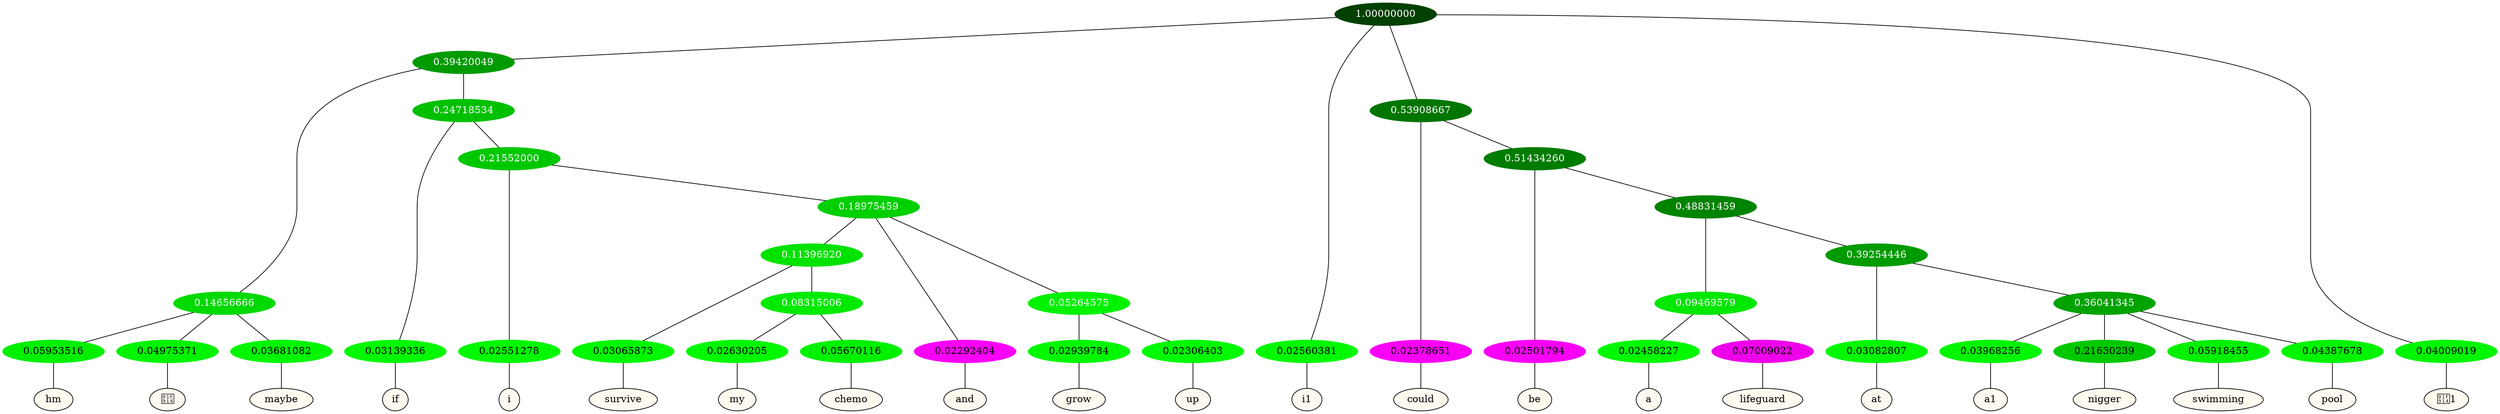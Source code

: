 graph {
	node [format=png height=0.15 nodesep=0.001 ordering=out overlap=prism overlap_scaling=0.01 ranksep=0.001 ratio=0.2 style=filled width=0.15]
	{
		rank=same
		a_w_9 [label=hm color=black fillcolor=floralwhite style="filled,solid"]
		a_w_10 [label="🤔" color=black fillcolor=floralwhite style="filled,solid"]
		a_w_11 [label=maybe color=black fillcolor=floralwhite style="filled,solid"]
		a_w_12 [label=if color=black fillcolor=floralwhite style="filled,solid"]
		a_w_16 [label=i color=black fillcolor=floralwhite style="filled,solid"]
		a_w_27 [label=survive color=black fillcolor=floralwhite style="filled,solid"]
		a_w_35 [label=my color=black fillcolor=floralwhite style="filled,solid"]
		a_w_36 [label=chemo color=black fillcolor=floralwhite style="filled,solid"]
		a_w_21 [label=and color=black fillcolor=floralwhite style="filled,solid"]
		a_w_29 [label=grow color=black fillcolor=floralwhite style="filled,solid"]
		a_w_30 [label=up color=black fillcolor=floralwhite style="filled,solid"]
		a_w_2 [label=i1 color=black fillcolor=floralwhite style="filled,solid"]
		a_w_7 [label=could color=black fillcolor=floralwhite style="filled,solid"]
		a_w_14 [label=be color=black fillcolor=floralwhite style="filled,solid"]
		a_w_23 [label=a color=black fillcolor=floralwhite style="filled,solid"]
		a_w_24 [label=lifeguard color=black fillcolor=floralwhite style="filled,solid"]
		a_w_25 [label=at color=black fillcolor=floralwhite style="filled,solid"]
		a_w_31 [label=a1 color=black fillcolor=floralwhite style="filled,solid"]
		a_w_32 [label=nigger color=black fillcolor=floralwhite style="filled,solid"]
		a_w_33 [label=swimming color=black fillcolor=floralwhite style="filled,solid"]
		a_w_34 [label=pool color=black fillcolor=floralwhite style="filled,solid"]
		a_w_4 [label="🤔1" color=black fillcolor=floralwhite style="filled,solid"]
	}
	a_n_9 -- a_w_9
	a_n_10 -- a_w_10
	a_n_11 -- a_w_11
	a_n_12 -- a_w_12
	a_n_16 -- a_w_16
	a_n_27 -- a_w_27
	a_n_35 -- a_w_35
	a_n_36 -- a_w_36
	a_n_21 -- a_w_21
	a_n_29 -- a_w_29
	a_n_30 -- a_w_30
	a_n_2 -- a_w_2
	a_n_7 -- a_w_7
	a_n_14 -- a_w_14
	a_n_23 -- a_w_23
	a_n_24 -- a_w_24
	a_n_25 -- a_w_25
	a_n_31 -- a_w_31
	a_n_32 -- a_w_32
	a_n_33 -- a_w_33
	a_n_34 -- a_w_34
	a_n_4 -- a_w_4
	{
		rank=same
		a_n_9 [label=0.05953516 color="0.334 1.000 0.940" fontcolor=black]
		a_n_10 [label=0.04975371 color="0.334 1.000 0.950" fontcolor=black]
		a_n_11 [label=0.03681082 color="0.334 1.000 0.963" fontcolor=black]
		a_n_12 [label=0.03139336 color="0.334 1.000 0.969" fontcolor=black]
		a_n_16 [label=0.02551278 color="0.334 1.000 0.974" fontcolor=black]
		a_n_27 [label=0.03065873 color="0.334 1.000 0.969" fontcolor=black]
		a_n_35 [label=0.02630205 color="0.334 1.000 0.974" fontcolor=black]
		a_n_36 [label=0.05670116 color="0.334 1.000 0.943" fontcolor=black]
		a_n_21 [label=0.02292404 color="0.835 1.000 0.977" fontcolor=black]
		a_n_29 [label=0.02939784 color="0.334 1.000 0.971" fontcolor=black]
		a_n_30 [label=0.02306403 color="0.334 1.000 0.977" fontcolor=black]
		a_n_2 [label=0.02560381 color="0.334 1.000 0.974" fontcolor=black]
		a_n_7 [label=0.02378651 color="0.835 1.000 0.976" fontcolor=black]
		a_n_14 [label=0.02501794 color="0.835 1.000 0.975" fontcolor=black]
		a_n_23 [label=0.02458227 color="0.334 1.000 0.975" fontcolor=black]
		a_n_24 [label=0.07009022 color="0.835 1.000 0.930" fontcolor=black]
		a_n_25 [label=0.03082807 color="0.334 1.000 0.969" fontcolor=black]
		a_n_31 [label=0.03968256 color="0.334 1.000 0.960" fontcolor=black]
		a_n_32 [label=0.21630239 color="0.334 1.000 0.784" fontcolor=black]
		a_n_33 [label=0.05918455 color="0.334 1.000 0.941" fontcolor=black]
		a_n_34 [label=0.04387678 color="0.334 1.000 0.956" fontcolor=black]
		a_n_4 [label=0.04009019 color="0.334 1.000 0.960" fontcolor=black]
	}
	a_n_0 [label=1.00000000 color="0.334 1.000 0.250" fontcolor=grey99]
	a_n_1 [label=0.39420049 color="0.334 1.000 0.606" fontcolor=grey99]
	a_n_0 -- a_n_1
	a_n_0 -- a_n_2
	a_n_3 [label=0.53908667 color="0.334 1.000 0.461" fontcolor=grey99]
	a_n_0 -- a_n_3
	a_n_0 -- a_n_4
	a_n_5 [label=0.14656666 color="0.334 1.000 0.853" fontcolor=grey99]
	a_n_1 -- a_n_5
	a_n_6 [label=0.24718534 color="0.334 1.000 0.753" fontcolor=grey99]
	a_n_1 -- a_n_6
	a_n_3 -- a_n_7
	a_n_8 [label=0.51434260 color="0.334 1.000 0.486" fontcolor=grey99]
	a_n_3 -- a_n_8
	a_n_5 -- a_n_9
	a_n_5 -- a_n_10
	a_n_5 -- a_n_11
	a_n_6 -- a_n_12
	a_n_13 [label=0.21552000 color="0.334 1.000 0.784" fontcolor=grey99]
	a_n_6 -- a_n_13
	a_n_8 -- a_n_14
	a_n_15 [label=0.48831459 color="0.334 1.000 0.512" fontcolor=grey99]
	a_n_8 -- a_n_15
	a_n_13 -- a_n_16
	a_n_17 [label=0.18975459 color="0.334 1.000 0.810" fontcolor=grey99]
	a_n_13 -- a_n_17
	a_n_18 [label=0.09469579 color="0.334 1.000 0.905" fontcolor=grey99]
	a_n_15 -- a_n_18
	a_n_19 [label=0.39254446 color="0.334 1.000 0.607" fontcolor=grey99]
	a_n_15 -- a_n_19
	a_n_20 [label=0.11396920 color="0.334 1.000 0.886" fontcolor=grey99]
	a_n_17 -- a_n_20
	a_n_17 -- a_n_21
	a_n_22 [label=0.05264575 color="0.334 1.000 0.947" fontcolor=grey99]
	a_n_17 -- a_n_22
	a_n_18 -- a_n_23
	a_n_18 -- a_n_24
	a_n_19 -- a_n_25
	a_n_26 [label=0.36041345 color="0.334 1.000 0.640" fontcolor=grey99]
	a_n_19 -- a_n_26
	a_n_20 -- a_n_27
	a_n_28 [label=0.08315006 color="0.334 1.000 0.917" fontcolor=grey99]
	a_n_20 -- a_n_28
	a_n_22 -- a_n_29
	a_n_22 -- a_n_30
	a_n_26 -- a_n_31
	a_n_26 -- a_n_32
	a_n_26 -- a_n_33
	a_n_26 -- a_n_34
	a_n_28 -- a_n_35
	a_n_28 -- a_n_36
}

